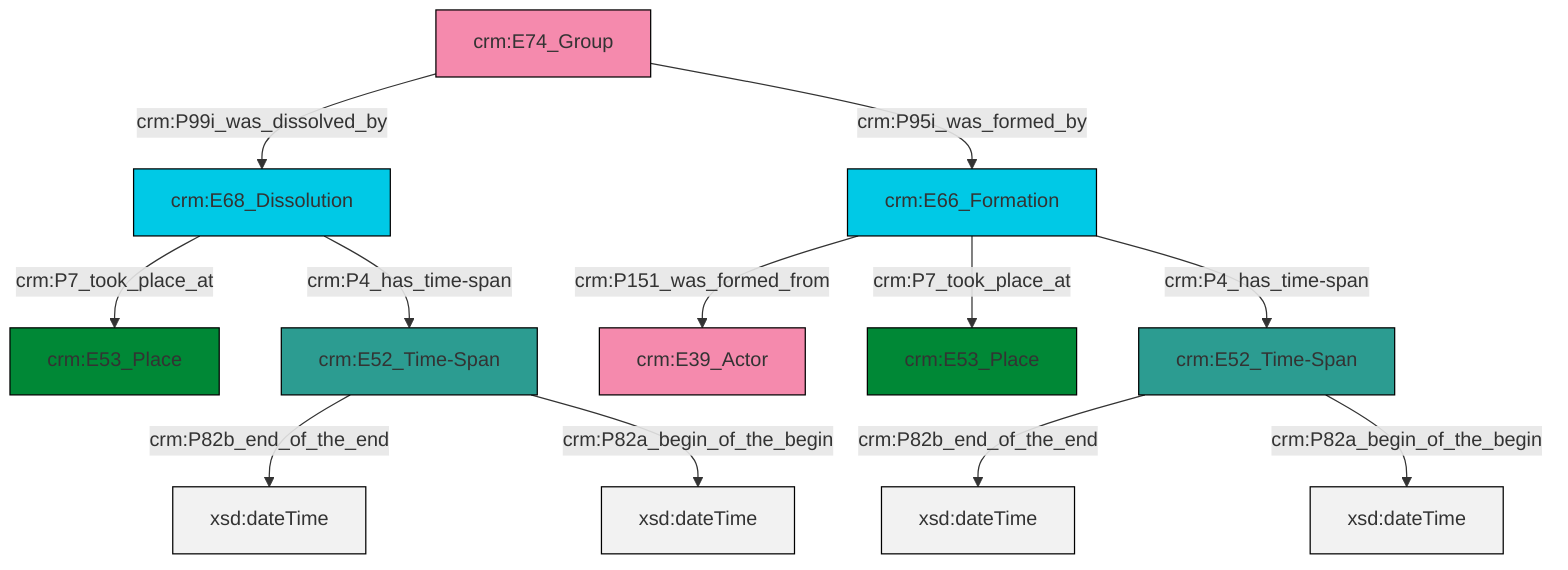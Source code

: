 graph TD
classDef Literal fill:#f2f2f2,stroke:#000000;
classDef CRM_Entity fill:#FFFFFF,stroke:#000000;
classDef Temporal_Entity fill:#00C9E6, stroke:#000000;
classDef Type fill:#E18312, stroke:#000000;
classDef Time-Span fill:#2C9C91, stroke:#000000;
classDef Appellation fill:#FFEB7F, stroke:#000000;
classDef Place fill:#008836, stroke:#000000;
classDef Persistent_Item fill:#B266B2, stroke:#000000;
classDef Conceptual_Object fill:#FFD700, stroke:#000000;
classDef Physical_Thing fill:#D2B48C, stroke:#000000;
classDef Actor fill:#f58aad, stroke:#000000;
classDef PC_Classes fill:#4ce600, stroke:#000000;
classDef Multi fill:#cccccc,stroke:#000000;

0["crm:E66_Formation"]:::Temporal_Entity -->|crm:P151_was_formed_from| 1["crm:E39_Actor"]:::Actor
2["crm:E52_Time-Span"]:::Time-Span -->|crm:P82b_end_of_the_end| 3[xsd:dateTime]:::Literal
4["crm:E74_Group"]:::Actor -->|crm:P99i_was_dissolved_by| 5["crm:E68_Dissolution"]:::Temporal_Entity
8["crm:E52_Time-Span"]:::Time-Span -->|crm:P82b_end_of_the_end| 9[xsd:dateTime]:::Literal
8["crm:E52_Time-Span"]:::Time-Span -->|crm:P82a_begin_of_the_begin| 10[xsd:dateTime]:::Literal
5["crm:E68_Dissolution"]:::Temporal_Entity -->|crm:P7_took_place_at| 12["crm:E53_Place"]:::Place
4["crm:E74_Group"]:::Actor -->|crm:P95i_was_formed_by| 0["crm:E66_Formation"]:::Temporal_Entity
2["crm:E52_Time-Span"]:::Time-Span -->|crm:P82a_begin_of_the_begin| 13[xsd:dateTime]:::Literal
5["crm:E68_Dissolution"]:::Temporal_Entity -->|crm:P4_has_time-span| 8["crm:E52_Time-Span"]:::Time-Span
0["crm:E66_Formation"]:::Temporal_Entity -->|crm:P7_took_place_at| 15["crm:E53_Place"]:::Place
0["crm:E66_Formation"]:::Temporal_Entity -->|crm:P4_has_time-span| 2["crm:E52_Time-Span"]:::Time-Span